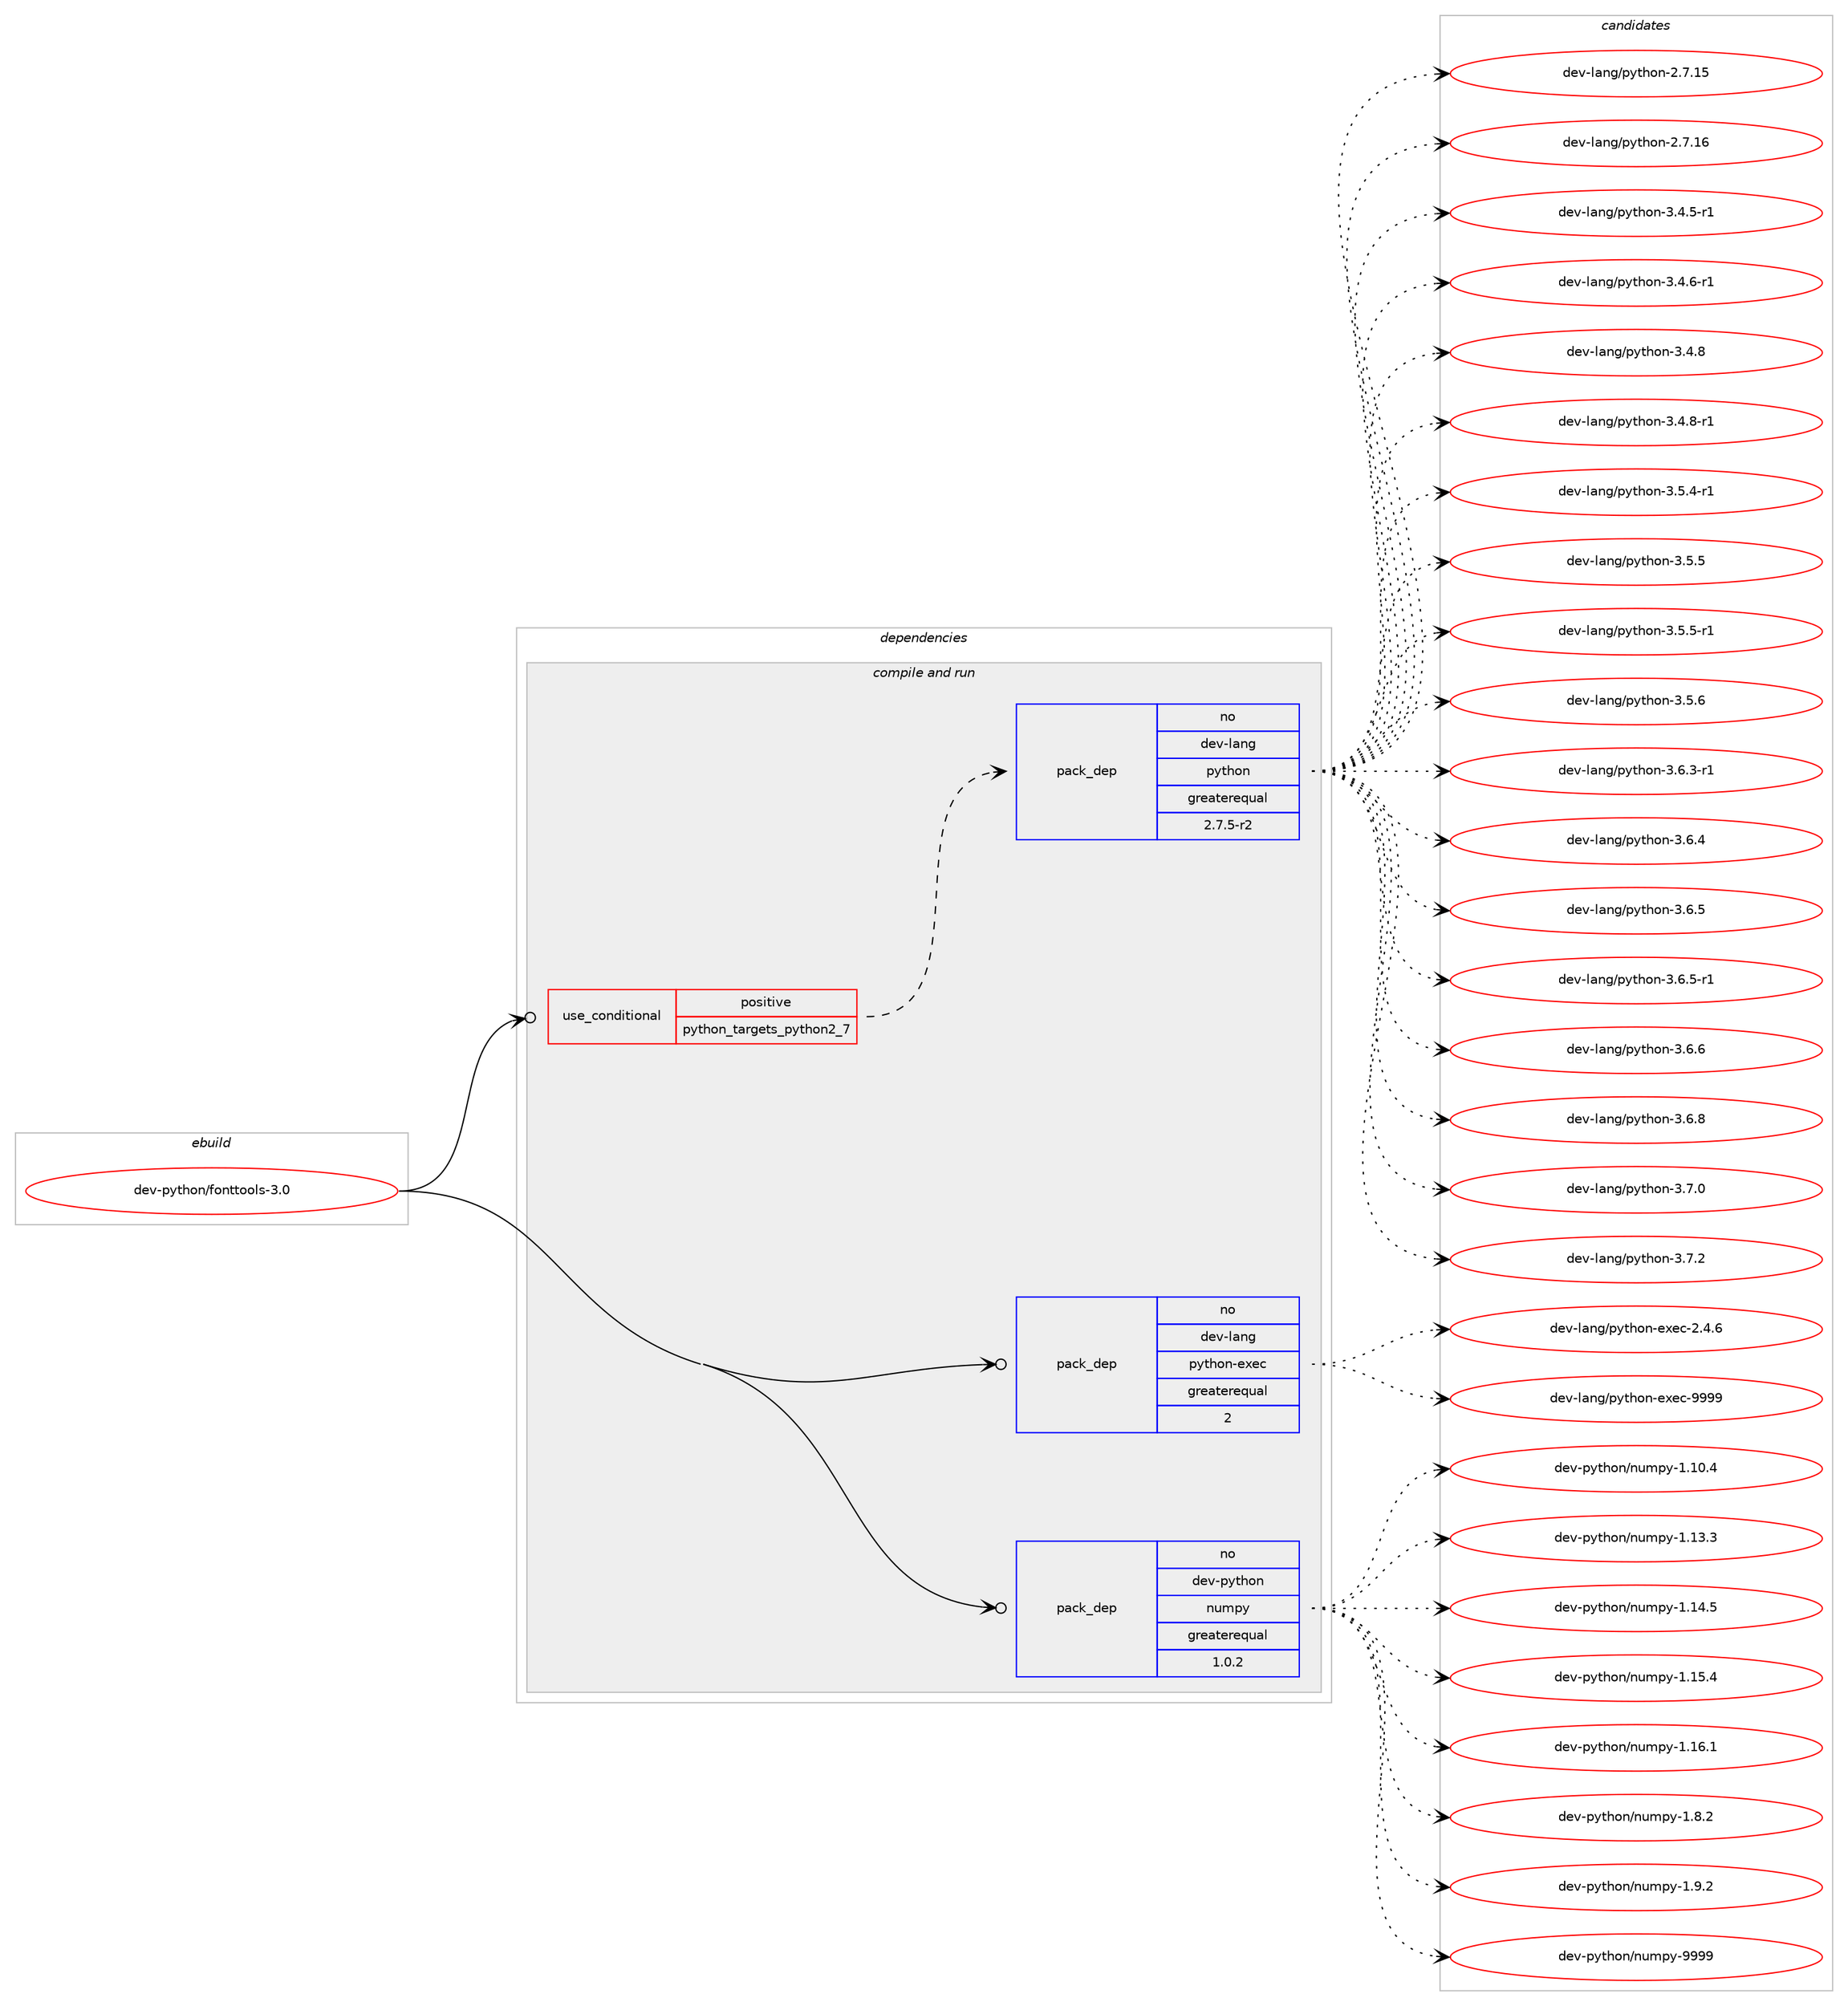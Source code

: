 digraph prolog {

# *************
# Graph options
# *************

newrank=true;
concentrate=true;
compound=true;
graph [rankdir=LR,fontname=Helvetica,fontsize=10,ranksep=1.5];#, ranksep=2.5, nodesep=0.2];
edge  [arrowhead=vee];
node  [fontname=Helvetica,fontsize=10];

# **********
# The ebuild
# **********

subgraph cluster_leftcol {
color=gray;
rank=same;
label=<<i>ebuild</i>>;
id [label="dev-python/fonttools-3.0", color=red, width=4, href="../dev-python/fonttools-3.0.svg"];
}

# ****************
# The dependencies
# ****************

subgraph cluster_midcol {
color=gray;
label=<<i>dependencies</i>>;
subgraph cluster_compile {
fillcolor="#eeeeee";
style=filled;
label=<<i>compile</i>>;
}
subgraph cluster_compileandrun {
fillcolor="#eeeeee";
style=filled;
label=<<i>compile and run</i>>;
subgraph cond374617 {
dependency1410202 [label=<<TABLE BORDER="0" CELLBORDER="1" CELLSPACING="0" CELLPADDING="4"><TR><TD ROWSPAN="3" CELLPADDING="10">use_conditional</TD></TR><TR><TD>positive</TD></TR><TR><TD>python_targets_python2_7</TD></TR></TABLE>>, shape=none, color=red];
subgraph pack1012326 {
dependency1410203 [label=<<TABLE BORDER="0" CELLBORDER="1" CELLSPACING="0" CELLPADDING="4" WIDTH="220"><TR><TD ROWSPAN="6" CELLPADDING="30">pack_dep</TD></TR><TR><TD WIDTH="110">no</TD></TR><TR><TD>dev-lang</TD></TR><TR><TD>python</TD></TR><TR><TD>greaterequal</TD></TR><TR><TD>2.7.5-r2</TD></TR></TABLE>>, shape=none, color=blue];
}
dependency1410202:e -> dependency1410203:w [weight=20,style="dashed",arrowhead="vee"];
}
id:e -> dependency1410202:w [weight=20,style="solid",arrowhead="odotvee"];
subgraph pack1012327 {
dependency1410204 [label=<<TABLE BORDER="0" CELLBORDER="1" CELLSPACING="0" CELLPADDING="4" WIDTH="220"><TR><TD ROWSPAN="6" CELLPADDING="30">pack_dep</TD></TR><TR><TD WIDTH="110">no</TD></TR><TR><TD>dev-lang</TD></TR><TR><TD>python-exec</TD></TR><TR><TD>greaterequal</TD></TR><TR><TD>2</TD></TR></TABLE>>, shape=none, color=blue];
}
id:e -> dependency1410204:w [weight=20,style="solid",arrowhead="odotvee"];
subgraph pack1012328 {
dependency1410205 [label=<<TABLE BORDER="0" CELLBORDER="1" CELLSPACING="0" CELLPADDING="4" WIDTH="220"><TR><TD ROWSPAN="6" CELLPADDING="30">pack_dep</TD></TR><TR><TD WIDTH="110">no</TD></TR><TR><TD>dev-python</TD></TR><TR><TD>numpy</TD></TR><TR><TD>greaterequal</TD></TR><TR><TD>1.0.2</TD></TR></TABLE>>, shape=none, color=blue];
}
id:e -> dependency1410205:w [weight=20,style="solid",arrowhead="odotvee"];
}
subgraph cluster_run {
fillcolor="#eeeeee";
style=filled;
label=<<i>run</i>>;
}
}

# **************
# The candidates
# **************

subgraph cluster_choices {
rank=same;
color=gray;
label=<<i>candidates</i>>;

subgraph choice1012326 {
color=black;
nodesep=1;
choice10010111845108971101034711212111610411111045504655464953 [label="dev-lang/python-2.7.15", color=red, width=4,href="../dev-lang/python-2.7.15.svg"];
choice10010111845108971101034711212111610411111045504655464954 [label="dev-lang/python-2.7.16", color=red, width=4,href="../dev-lang/python-2.7.16.svg"];
choice1001011184510897110103471121211161041111104551465246534511449 [label="dev-lang/python-3.4.5-r1", color=red, width=4,href="../dev-lang/python-3.4.5-r1.svg"];
choice1001011184510897110103471121211161041111104551465246544511449 [label="dev-lang/python-3.4.6-r1", color=red, width=4,href="../dev-lang/python-3.4.6-r1.svg"];
choice100101118451089711010347112121116104111110455146524656 [label="dev-lang/python-3.4.8", color=red, width=4,href="../dev-lang/python-3.4.8.svg"];
choice1001011184510897110103471121211161041111104551465246564511449 [label="dev-lang/python-3.4.8-r1", color=red, width=4,href="../dev-lang/python-3.4.8-r1.svg"];
choice1001011184510897110103471121211161041111104551465346524511449 [label="dev-lang/python-3.5.4-r1", color=red, width=4,href="../dev-lang/python-3.5.4-r1.svg"];
choice100101118451089711010347112121116104111110455146534653 [label="dev-lang/python-3.5.5", color=red, width=4,href="../dev-lang/python-3.5.5.svg"];
choice1001011184510897110103471121211161041111104551465346534511449 [label="dev-lang/python-3.5.5-r1", color=red, width=4,href="../dev-lang/python-3.5.5-r1.svg"];
choice100101118451089711010347112121116104111110455146534654 [label="dev-lang/python-3.5.6", color=red, width=4,href="../dev-lang/python-3.5.6.svg"];
choice1001011184510897110103471121211161041111104551465446514511449 [label="dev-lang/python-3.6.3-r1", color=red, width=4,href="../dev-lang/python-3.6.3-r1.svg"];
choice100101118451089711010347112121116104111110455146544652 [label="dev-lang/python-3.6.4", color=red, width=4,href="../dev-lang/python-3.6.4.svg"];
choice100101118451089711010347112121116104111110455146544653 [label="dev-lang/python-3.6.5", color=red, width=4,href="../dev-lang/python-3.6.5.svg"];
choice1001011184510897110103471121211161041111104551465446534511449 [label="dev-lang/python-3.6.5-r1", color=red, width=4,href="../dev-lang/python-3.6.5-r1.svg"];
choice100101118451089711010347112121116104111110455146544654 [label="dev-lang/python-3.6.6", color=red, width=4,href="../dev-lang/python-3.6.6.svg"];
choice100101118451089711010347112121116104111110455146544656 [label="dev-lang/python-3.6.8", color=red, width=4,href="../dev-lang/python-3.6.8.svg"];
choice100101118451089711010347112121116104111110455146554648 [label="dev-lang/python-3.7.0", color=red, width=4,href="../dev-lang/python-3.7.0.svg"];
choice100101118451089711010347112121116104111110455146554650 [label="dev-lang/python-3.7.2", color=red, width=4,href="../dev-lang/python-3.7.2.svg"];
dependency1410203:e -> choice10010111845108971101034711212111610411111045504655464953:w [style=dotted,weight="100"];
dependency1410203:e -> choice10010111845108971101034711212111610411111045504655464954:w [style=dotted,weight="100"];
dependency1410203:e -> choice1001011184510897110103471121211161041111104551465246534511449:w [style=dotted,weight="100"];
dependency1410203:e -> choice1001011184510897110103471121211161041111104551465246544511449:w [style=dotted,weight="100"];
dependency1410203:e -> choice100101118451089711010347112121116104111110455146524656:w [style=dotted,weight="100"];
dependency1410203:e -> choice1001011184510897110103471121211161041111104551465246564511449:w [style=dotted,weight="100"];
dependency1410203:e -> choice1001011184510897110103471121211161041111104551465346524511449:w [style=dotted,weight="100"];
dependency1410203:e -> choice100101118451089711010347112121116104111110455146534653:w [style=dotted,weight="100"];
dependency1410203:e -> choice1001011184510897110103471121211161041111104551465346534511449:w [style=dotted,weight="100"];
dependency1410203:e -> choice100101118451089711010347112121116104111110455146534654:w [style=dotted,weight="100"];
dependency1410203:e -> choice1001011184510897110103471121211161041111104551465446514511449:w [style=dotted,weight="100"];
dependency1410203:e -> choice100101118451089711010347112121116104111110455146544652:w [style=dotted,weight="100"];
dependency1410203:e -> choice100101118451089711010347112121116104111110455146544653:w [style=dotted,weight="100"];
dependency1410203:e -> choice1001011184510897110103471121211161041111104551465446534511449:w [style=dotted,weight="100"];
dependency1410203:e -> choice100101118451089711010347112121116104111110455146544654:w [style=dotted,weight="100"];
dependency1410203:e -> choice100101118451089711010347112121116104111110455146544656:w [style=dotted,weight="100"];
dependency1410203:e -> choice100101118451089711010347112121116104111110455146554648:w [style=dotted,weight="100"];
dependency1410203:e -> choice100101118451089711010347112121116104111110455146554650:w [style=dotted,weight="100"];
}
subgraph choice1012327 {
color=black;
nodesep=1;
choice1001011184510897110103471121211161041111104510112010199455046524654 [label="dev-lang/python-exec-2.4.6", color=red, width=4,href="../dev-lang/python-exec-2.4.6.svg"];
choice10010111845108971101034711212111610411111045101120101994557575757 [label="dev-lang/python-exec-9999", color=red, width=4,href="../dev-lang/python-exec-9999.svg"];
dependency1410204:e -> choice1001011184510897110103471121211161041111104510112010199455046524654:w [style=dotted,weight="100"];
dependency1410204:e -> choice10010111845108971101034711212111610411111045101120101994557575757:w [style=dotted,weight="100"];
}
subgraph choice1012328 {
color=black;
nodesep=1;
choice100101118451121211161041111104711011710911212145494649484652 [label="dev-python/numpy-1.10.4", color=red, width=4,href="../dev-python/numpy-1.10.4.svg"];
choice100101118451121211161041111104711011710911212145494649514651 [label="dev-python/numpy-1.13.3", color=red, width=4,href="../dev-python/numpy-1.13.3.svg"];
choice100101118451121211161041111104711011710911212145494649524653 [label="dev-python/numpy-1.14.5", color=red, width=4,href="../dev-python/numpy-1.14.5.svg"];
choice100101118451121211161041111104711011710911212145494649534652 [label="dev-python/numpy-1.15.4", color=red, width=4,href="../dev-python/numpy-1.15.4.svg"];
choice100101118451121211161041111104711011710911212145494649544649 [label="dev-python/numpy-1.16.1", color=red, width=4,href="../dev-python/numpy-1.16.1.svg"];
choice1001011184511212111610411111047110117109112121454946564650 [label="dev-python/numpy-1.8.2", color=red, width=4,href="../dev-python/numpy-1.8.2.svg"];
choice1001011184511212111610411111047110117109112121454946574650 [label="dev-python/numpy-1.9.2", color=red, width=4,href="../dev-python/numpy-1.9.2.svg"];
choice10010111845112121116104111110471101171091121214557575757 [label="dev-python/numpy-9999", color=red, width=4,href="../dev-python/numpy-9999.svg"];
dependency1410205:e -> choice100101118451121211161041111104711011710911212145494649484652:w [style=dotted,weight="100"];
dependency1410205:e -> choice100101118451121211161041111104711011710911212145494649514651:w [style=dotted,weight="100"];
dependency1410205:e -> choice100101118451121211161041111104711011710911212145494649524653:w [style=dotted,weight="100"];
dependency1410205:e -> choice100101118451121211161041111104711011710911212145494649534652:w [style=dotted,weight="100"];
dependency1410205:e -> choice100101118451121211161041111104711011710911212145494649544649:w [style=dotted,weight="100"];
dependency1410205:e -> choice1001011184511212111610411111047110117109112121454946564650:w [style=dotted,weight="100"];
dependency1410205:e -> choice1001011184511212111610411111047110117109112121454946574650:w [style=dotted,weight="100"];
dependency1410205:e -> choice10010111845112121116104111110471101171091121214557575757:w [style=dotted,weight="100"];
}
}

}
